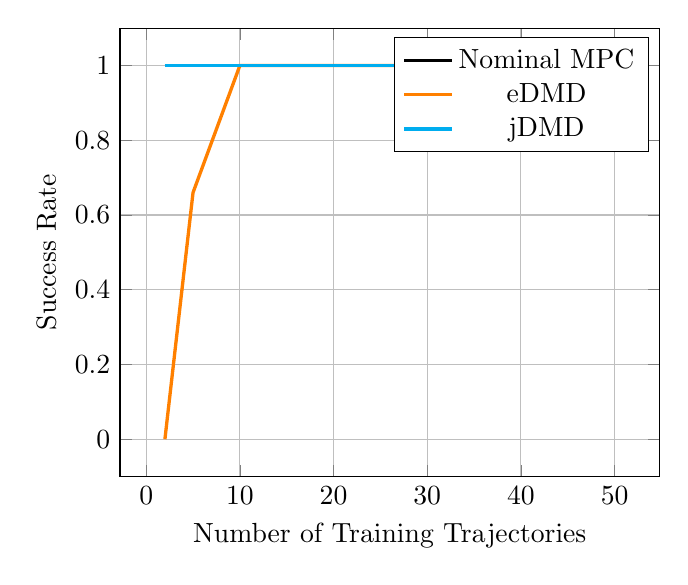 % Recommended preamble:
\begin{tikzpicture}
\begin{axis}[xmajorgrids, ymajorgrids, xlabel={Number of Training Trajectories}, ylabel={Success Rate}]
    \addplot+[no marks, very thick, color={black}]
        coordinates {
            (2,1.0)
            (5,1.0)
            (10,1.0)
            (15,1.0)
            (20,1.0)
            (25,1.0)
            (30,1.0)
            (35,1.0)
            (40,1.0)
            (45,1.0)
            (50,1.0)
        }
        ;
    \addplot+[no marks, very thick, color={orange}]
        coordinates {
            (2,0.0)
            (5,0.66)
            (10,1.0)
            (15,1.0)
            (20,1.0)
            (25,1.0)
            (30,1.0)
            (35,1.0)
            (40,1.0)
            (45,1.0)
            (50,1.0)
        }
        ;
    \addplot+[no marks, very thick, color={cyan}]
        coordinates {
            (2,1.0)
            (5,1.0)
            (10,1.0)
            (15,1.0)
            (20,1.0)
            (25,1.0)
            (30,1.0)
            (35,1.0)
            (40,1.0)
            (45,1.0)
            (50,1.0)
        }
        ;
    \legend{{Nominal MPC},{eDMD},{jDMD}}
\end{axis}
\end{tikzpicture}
